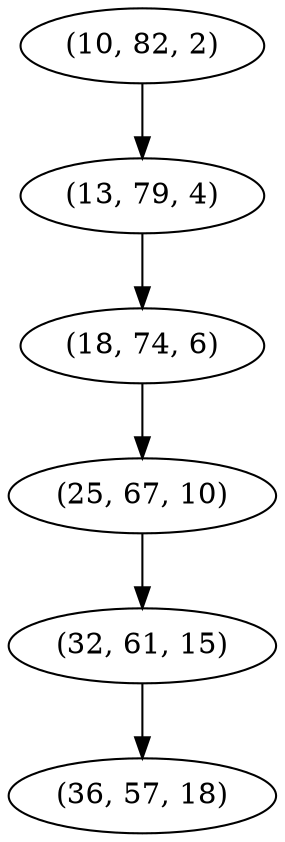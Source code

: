digraph tree {
    "(10, 82, 2)";
    "(13, 79, 4)";
    "(18, 74, 6)";
    "(25, 67, 10)";
    "(32, 61, 15)";
    "(36, 57, 18)";
    "(10, 82, 2)" -> "(13, 79, 4)";
    "(13, 79, 4)" -> "(18, 74, 6)";
    "(18, 74, 6)" -> "(25, 67, 10)";
    "(25, 67, 10)" -> "(32, 61, 15)";
    "(32, 61, 15)" -> "(36, 57, 18)";
}
